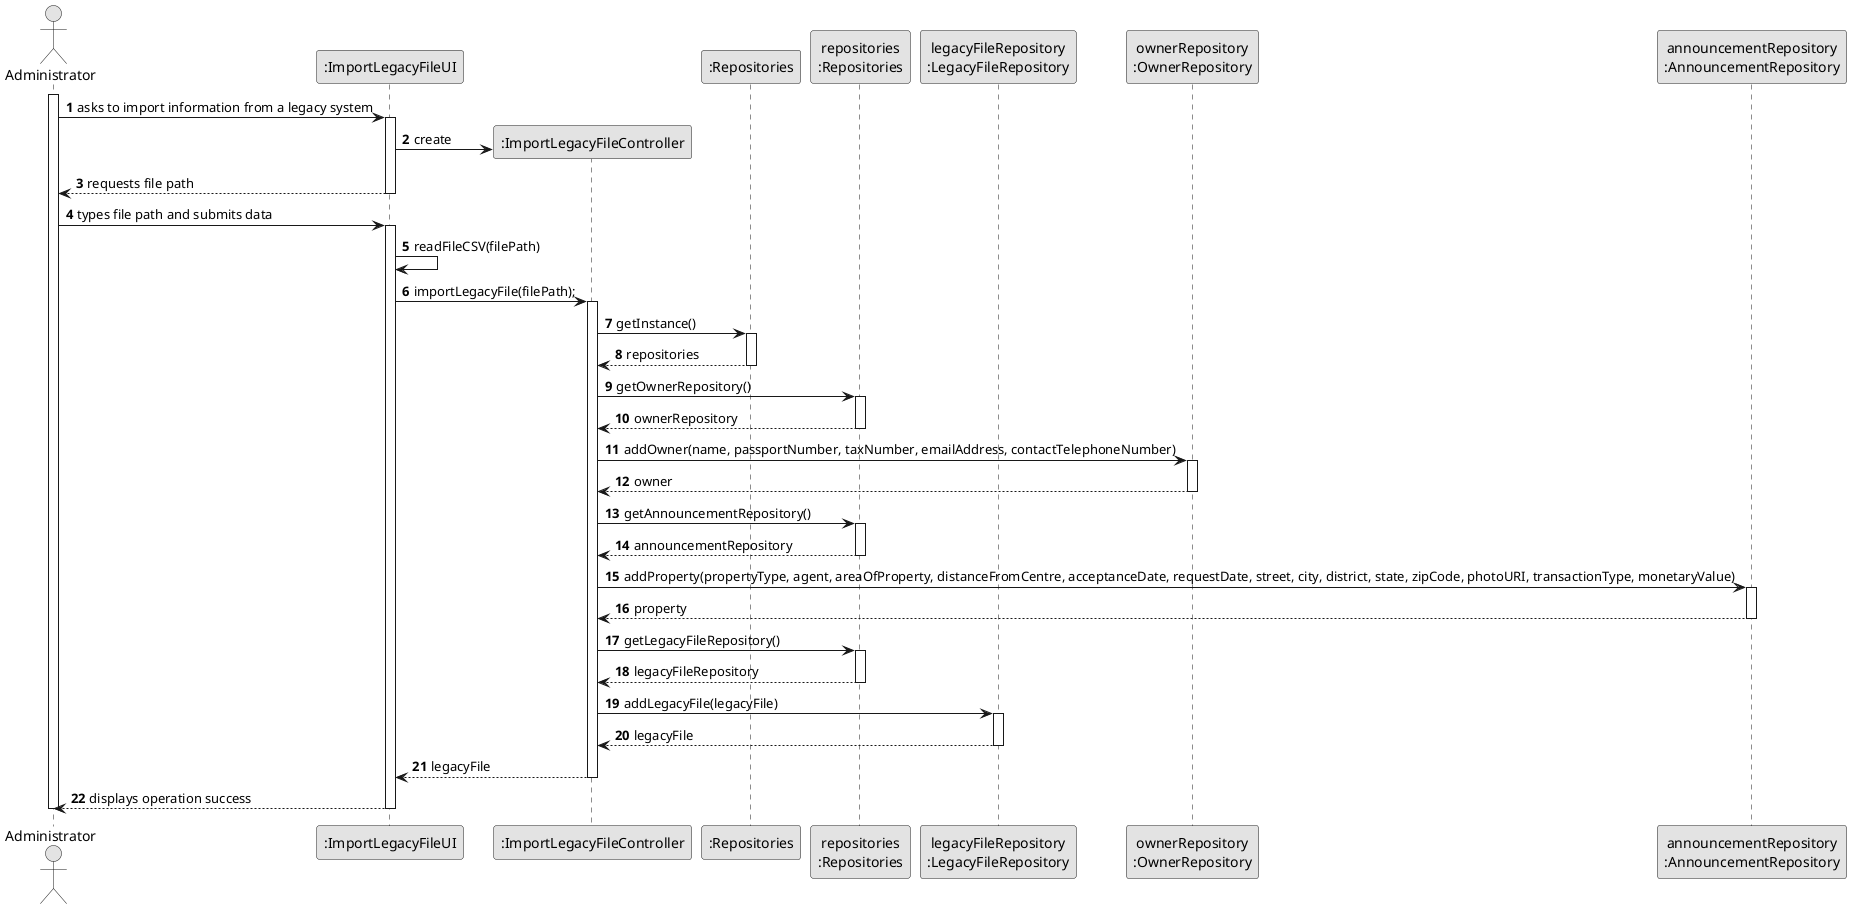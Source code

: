 @startuml
skinparam monochrome true
skinparam packageStyle rectangle
skinparam shadowing false

autonumber

'hide footbox
actor "Administrator" as Admin
participant ":ImportLegacyFileUI" as UI
participant ":ImportLegacyFileController" as Controller
participant ":Repositories" as Repository
participant "repositories\n:Repositories" as Repositories
participant "legacyFileRepository\n:LegacyFileRepository" as LegacyFileRepository
participant "ownerRepository\n:OwnerRepository" as OwnerRepository
participant "announcementRepository\n:AnnouncementRepository" as AnnouncementRepository


activate Admin

        Admin -> UI : asks to import information from a legacy system

        activate UI

        UI -> Controller** : create

            UI --> Admin : requests file path
        deactivate UI

    Admin -> UI : types file path and submits data
    activate UI

            UI -> UI : readFileCSV(filePath)

            UI -> Controller : importLegacyFile(filePath);
            activate Controller

                Controller -> Repository : getInstance()
                activate Repository

                    Repository --> Controller: repositories
                deactivate Repository


                                Controller -> Repositories : getOwnerRepository()
                                activate Repositories

                                Repositories --> Controller: ownerRepository
                                deactivate Repositories

                                Controller -> OwnerRepository : addOwner(name, passportNumber, taxNumber, emailAddress, contactTelephoneNumber)
                                activate OwnerRepository

                                OwnerRepository --> Controller : owner
                                deactivate OwnerRepository


                                Controller -> Repositories : getAnnouncementRepository()
                                activate Repositories

                                Repositories --> Controller: announcementRepository
                                deactivate Repositories

                                Controller -> AnnouncementRepository : addProperty(propertyType, agent, areaOfProperty, distanceFromCentre, acceptanceDate, requestDate, street, city, district, state, zipCode, photoURI, transactionType, monetaryValue)
                                activate AnnouncementRepository

                                AnnouncementRepository --> Controller : property
                                deactivate AnnouncementRepository


                                Controller -> Repositories : getLegacyFileRepository()
                                activate Repositories

                                Repositories --> Controller: legacyFileRepository
                                deactivate Repositories

                                Controller -> LegacyFileRepository : addLegacyFile(legacyFile)
                                activate LegacyFileRepository

                                LegacyFileRepository --> Controller : legacyFile
                                deactivate LegacyFileRepository

                                Controller --> UI : legacyFile
                                deactivate Controller

                UI --> Admin : displays operation success
                deactivate UI

deactivate Admin

@enduml